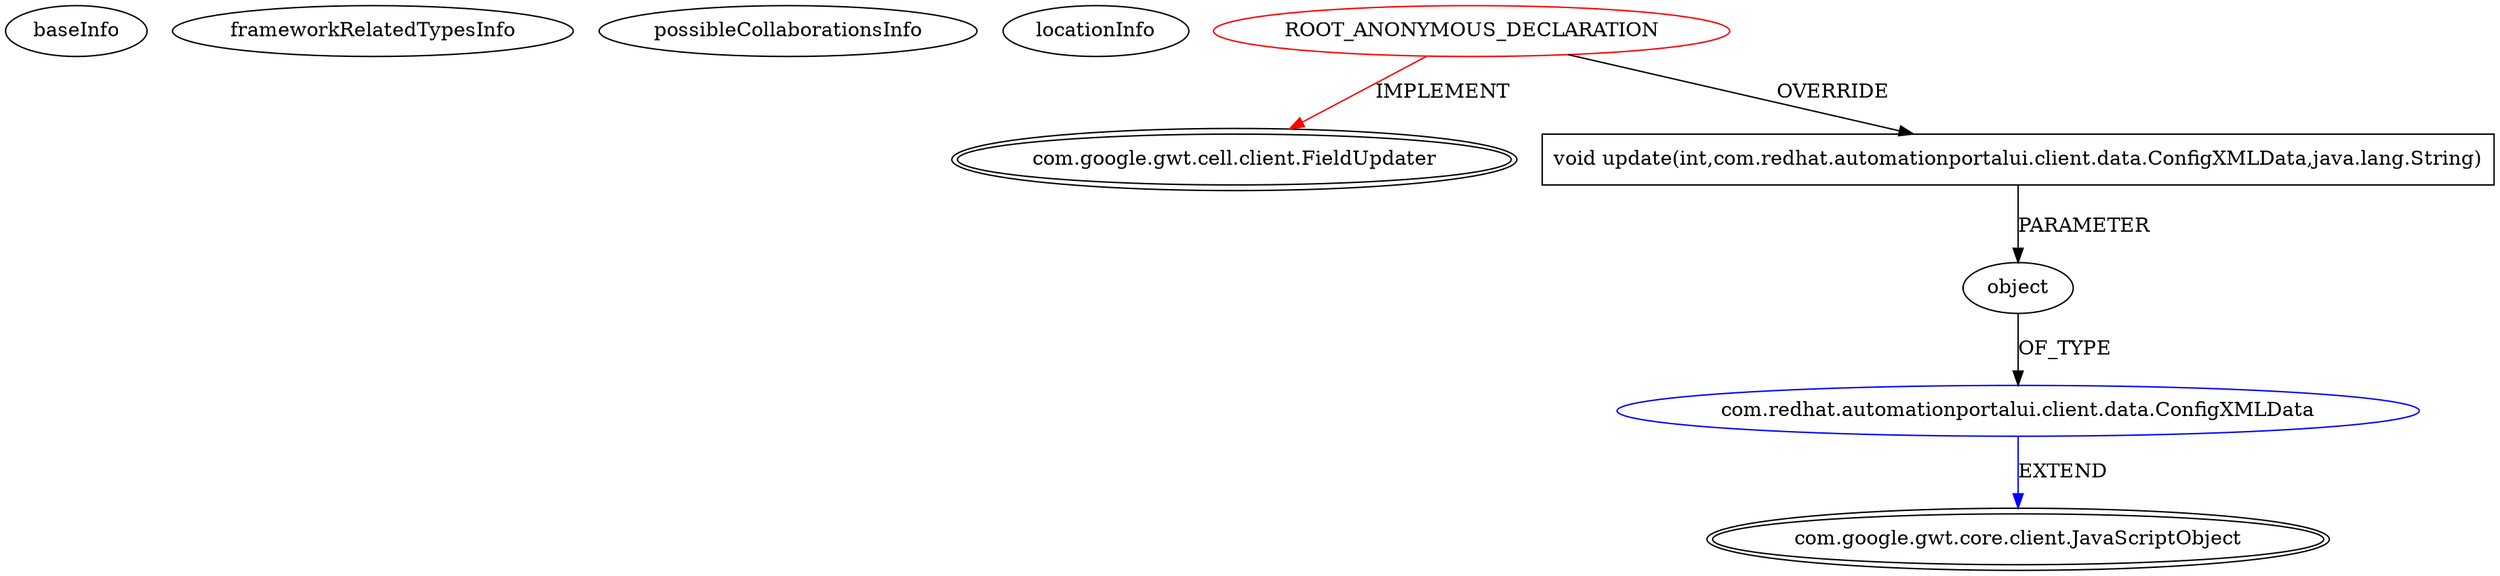 digraph {
baseInfo[graphId=3730,category="extension_graph",isAnonymous=true,possibleRelation=true]
frameworkRelatedTypesInfo[0="com.google.gwt.cell.client.FieldUpdater"]
possibleCollaborationsInfo[0="3730~OVERRIDING_METHOD_DECLARATION-PARAMETER_DECLARATION-~com.google.gwt.cell.client.FieldUpdater ~com.google.gwt.core.client.JavaScriptObject ~true~false"]
locationInfo[projectName="mcasperson-Automation-Portal-UI",filePath="/mcasperson-Automation-Portal-UI/Automation-Portal-UI-master/src/com/redhat/automationportalui/client/pav/SVNStatsView.java",contextSignature="void display()",graphId="3730"]
0[label="ROOT_ANONYMOUS_DECLARATION",vertexType="ROOT_ANONYMOUS_DECLARATION",isFrameworkType=false,color=red]
1[label="com.google.gwt.cell.client.FieldUpdater",vertexType="FRAMEWORK_INTERFACE_TYPE",isFrameworkType=true,peripheries=2]
2[label="void update(int,com.redhat.automationportalui.client.data.ConfigXMLData,java.lang.String)",vertexType="OVERRIDING_METHOD_DECLARATION",isFrameworkType=false,shape=box]
3[label="object",vertexType="PARAMETER_DECLARATION",isFrameworkType=false]
4[label="com.redhat.automationportalui.client.data.ConfigXMLData",vertexType="REFERENCE_CLIENT_CLASS_DECLARATION",isFrameworkType=false,color=blue]
5[label="com.google.gwt.core.client.JavaScriptObject",vertexType="FRAMEWORK_CLASS_TYPE",isFrameworkType=true,peripheries=2]
0->1[label="IMPLEMENT",color=red]
0->2[label="OVERRIDE"]
4->5[label="EXTEND",color=blue]
3->4[label="OF_TYPE"]
2->3[label="PARAMETER"]
}
